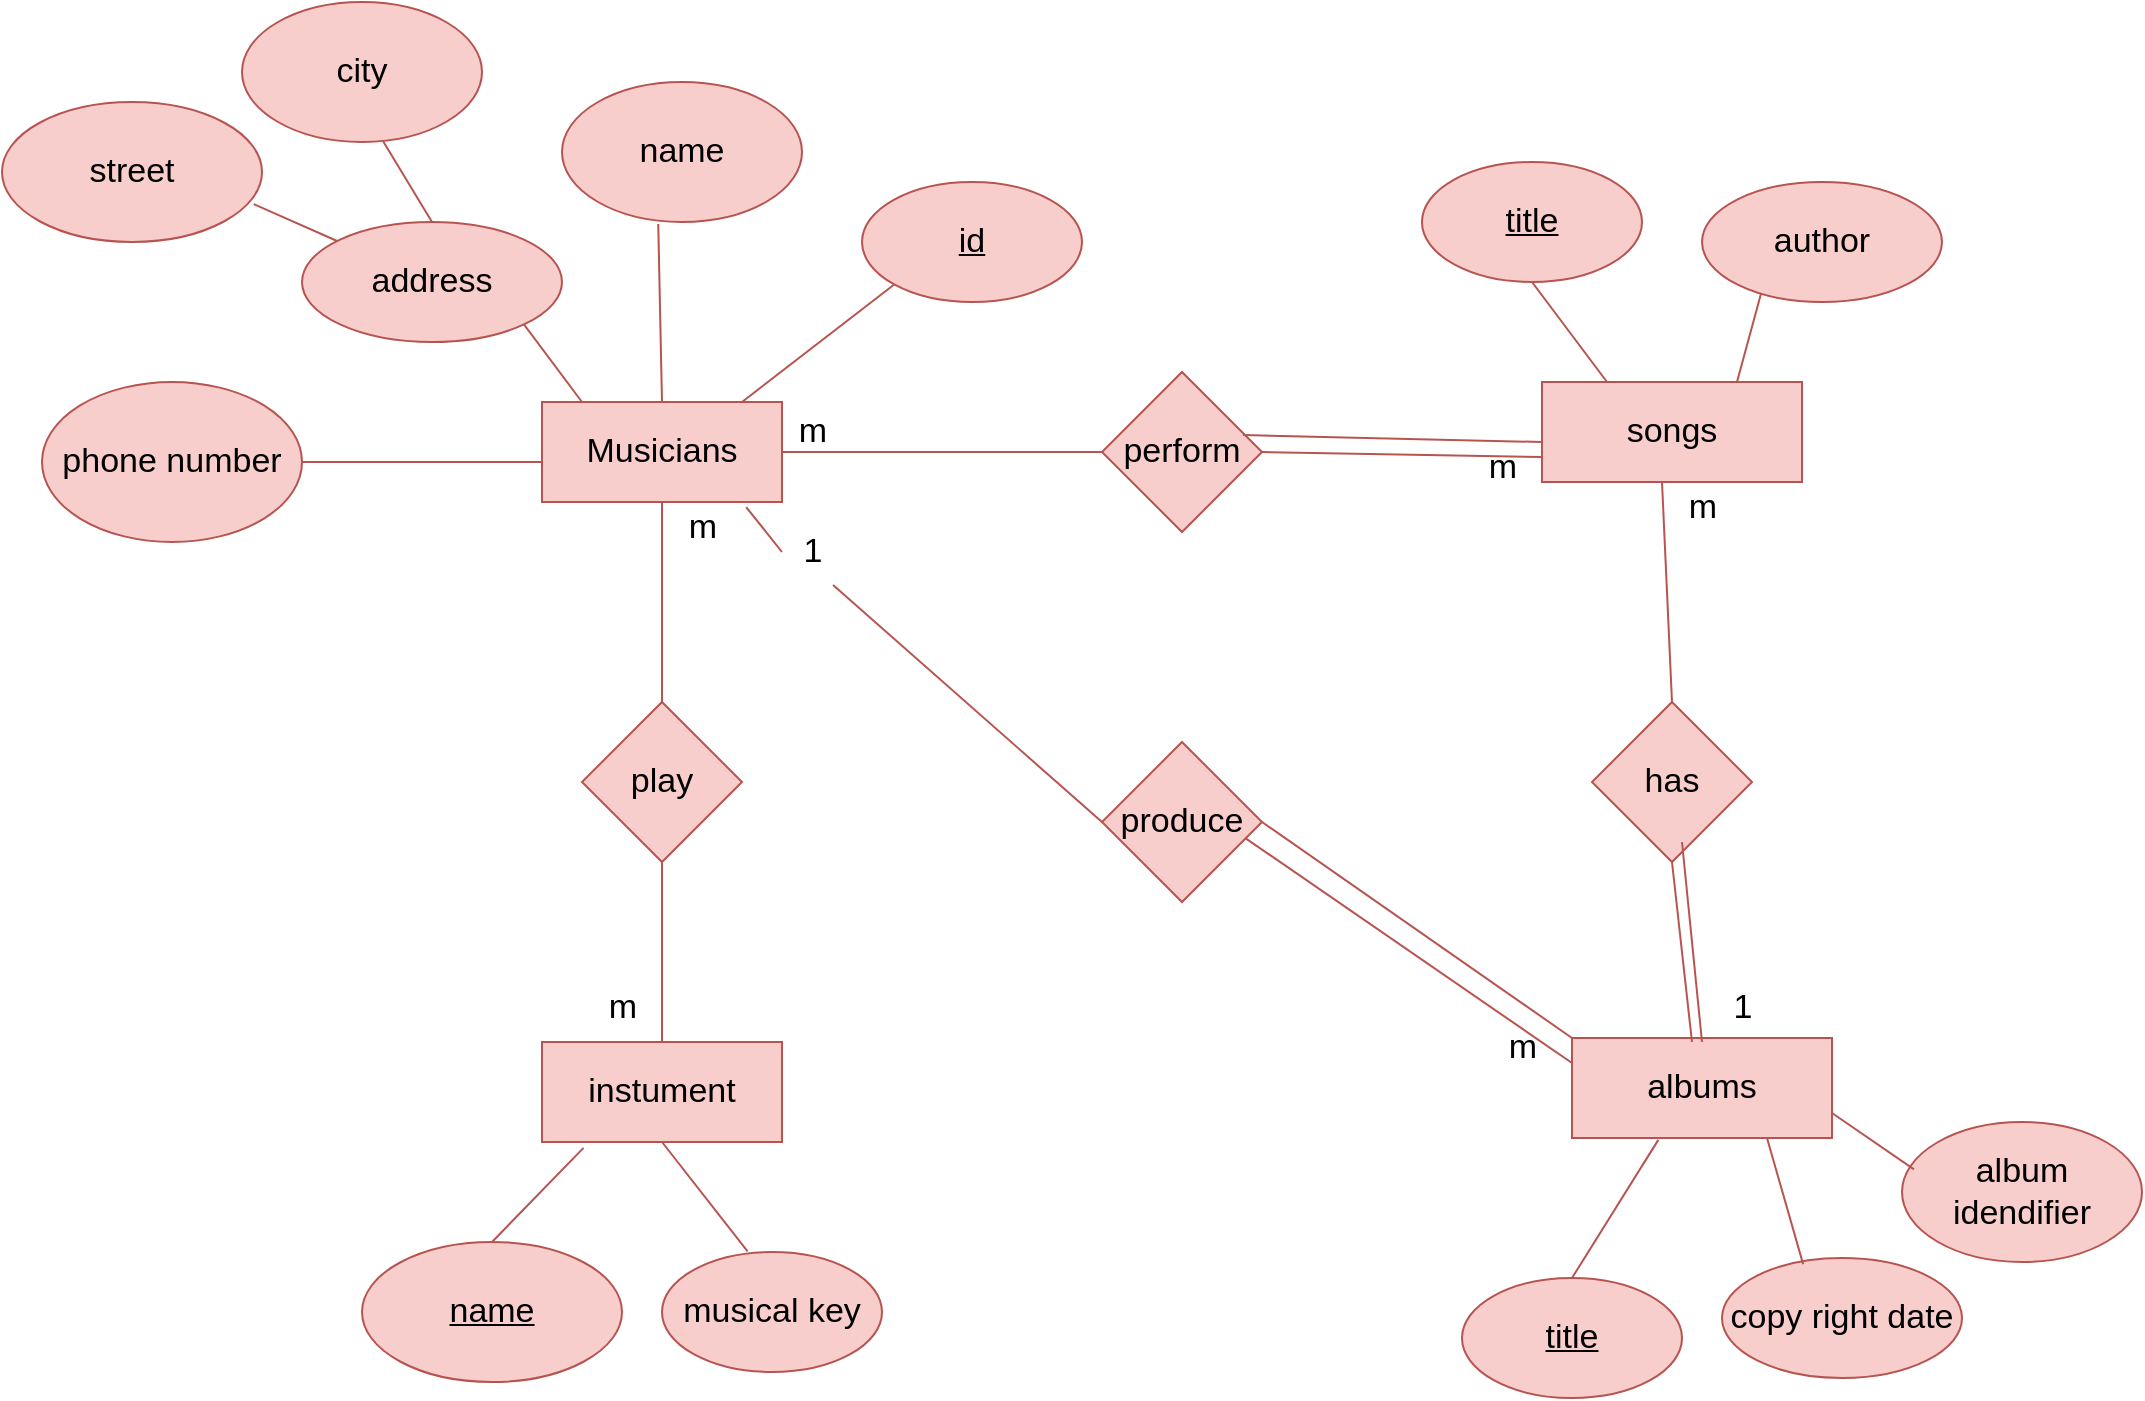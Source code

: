 <mxfile version="21.6.6" type="device">
  <diagram name="Page-1" id="yMpTU5p-G9wKAhyfBIfd">
    <mxGraphModel dx="1642" dy="1534" grid="1" gridSize="10" guides="1" tooltips="1" connect="1" arrows="1" fold="1" page="1" pageScale="1" pageWidth="850" pageHeight="1100" math="0" shadow="0">
      <root>
        <mxCell id="0" />
        <mxCell id="1" parent="0" />
        <mxCell id="3lc1lyFvEJLZcT9KBqFn-1" value="Musicians" style="rounded=0;whiteSpace=wrap;html=1;fontSize=17;fillColor=#f8cecc;strokeColor=#b85450;" parent="1" vertex="1">
          <mxGeometry x="120" y="120" width="120" height="50" as="geometry" />
        </mxCell>
        <mxCell id="3lc1lyFvEJLZcT9KBqFn-2" value="&lt;u style=&quot;font-size: 17px;&quot;&gt;id&lt;/u&gt;" style="ellipse;whiteSpace=wrap;html=1;fontSize=17;fillColor=#f8cecc;strokeColor=#b85450;" parent="1" vertex="1">
          <mxGeometry x="280" y="10" width="110" height="60" as="geometry" />
        </mxCell>
        <mxCell id="3lc1lyFvEJLZcT9KBqFn-3" value="name" style="ellipse;whiteSpace=wrap;html=1;fontSize=17;fillColor=#f8cecc;strokeColor=#b85450;" parent="1" vertex="1">
          <mxGeometry x="130" y="-40" width="120" height="70" as="geometry" />
        </mxCell>
        <mxCell id="3lc1lyFvEJLZcT9KBqFn-4" value="address" style="ellipse;whiteSpace=wrap;html=1;fontSize=17;fillColor=#f8cecc;strokeColor=#b85450;" parent="1" vertex="1">
          <mxGeometry y="30" width="130" height="60" as="geometry" />
        </mxCell>
        <mxCell id="3lc1lyFvEJLZcT9KBqFn-5" value="city" style="ellipse;whiteSpace=wrap;html=1;fontSize=17;fillColor=#f8cecc;strokeColor=#b85450;" parent="1" vertex="1">
          <mxGeometry x="-30" y="-80" width="120" height="70" as="geometry" />
        </mxCell>
        <mxCell id="3lc1lyFvEJLZcT9KBqFn-6" value="street" style="ellipse;whiteSpace=wrap;html=1;fontSize=17;fillColor=#f8cecc;strokeColor=#b85450;" parent="1" vertex="1">
          <mxGeometry x="-150" y="-30" width="130" height="70" as="geometry" />
        </mxCell>
        <mxCell id="3lc1lyFvEJLZcT9KBqFn-7" value="" style="endArrow=none;html=1;rounded=0;entryX=0.401;entryY=1.015;entryDx=0;entryDy=0;entryPerimeter=0;fontSize=17;fillColor=#f8cecc;strokeColor=#b85450;" parent="1" target="3lc1lyFvEJLZcT9KBqFn-3" edge="1">
          <mxGeometry width="50" height="50" relative="1" as="geometry">
            <mxPoint x="180" y="120" as="sourcePoint" />
            <mxPoint x="230" y="70" as="targetPoint" />
          </mxGeometry>
        </mxCell>
        <mxCell id="3lc1lyFvEJLZcT9KBqFn-8" value="" style="endArrow=none;html=1;rounded=0;entryX=0;entryY=1;entryDx=0;entryDy=0;fontSize=17;fillColor=#f8cecc;strokeColor=#b85450;" parent="1" target="3lc1lyFvEJLZcT9KBqFn-2" edge="1">
          <mxGeometry width="50" height="50" relative="1" as="geometry">
            <mxPoint x="220" y="120" as="sourcePoint" />
            <mxPoint x="270" y="70" as="targetPoint" />
          </mxGeometry>
        </mxCell>
        <mxCell id="3lc1lyFvEJLZcT9KBqFn-9" value="phone number" style="ellipse;whiteSpace=wrap;html=1;fontSize=17;fillColor=#f8cecc;strokeColor=#b85450;" parent="1" vertex="1">
          <mxGeometry x="-130" y="110" width="130" height="80" as="geometry" />
        </mxCell>
        <mxCell id="3lc1lyFvEJLZcT9KBqFn-10" value="" style="endArrow=none;html=1;rounded=0;exitX=1;exitY=0.5;exitDx=0;exitDy=0;fontSize=17;fillColor=#f8cecc;strokeColor=#b85450;" parent="1" source="3lc1lyFvEJLZcT9KBqFn-9" edge="1">
          <mxGeometry width="50" height="50" relative="1" as="geometry">
            <mxPoint x="70" y="200" as="sourcePoint" />
            <mxPoint x="120" y="150" as="targetPoint" />
          </mxGeometry>
        </mxCell>
        <mxCell id="3lc1lyFvEJLZcT9KBqFn-11" value="" style="endArrow=none;html=1;rounded=0;exitX=1;exitY=1;exitDx=0;exitDy=0;fontSize=17;fillColor=#f8cecc;strokeColor=#b85450;" parent="1" source="3lc1lyFvEJLZcT9KBqFn-4" edge="1">
          <mxGeometry width="50" height="50" relative="1" as="geometry">
            <mxPoint x="90" y="170" as="sourcePoint" />
            <mxPoint x="140" y="120" as="targetPoint" />
          </mxGeometry>
        </mxCell>
        <mxCell id="3lc1lyFvEJLZcT9KBqFn-12" value="" style="endArrow=none;html=1;rounded=0;exitX=0.5;exitY=0;exitDx=0;exitDy=0;entryX=0.588;entryY=0.995;entryDx=0;entryDy=0;entryPerimeter=0;fontSize=17;fillColor=#f8cecc;strokeColor=#b85450;" parent="1" source="3lc1lyFvEJLZcT9KBqFn-4" target="3lc1lyFvEJLZcT9KBqFn-5" edge="1">
          <mxGeometry width="50" height="50" relative="1" as="geometry">
            <mxPoint y="50" as="sourcePoint" />
            <mxPoint x="50" as="targetPoint" />
          </mxGeometry>
        </mxCell>
        <mxCell id="3lc1lyFvEJLZcT9KBqFn-13" value="" style="endArrow=none;html=1;rounded=0;exitX=0.968;exitY=0.729;exitDx=0;exitDy=0;exitPerimeter=0;fontSize=17;fillColor=#f8cecc;strokeColor=#b85450;" parent="1" source="3lc1lyFvEJLZcT9KBqFn-6" target="3lc1lyFvEJLZcT9KBqFn-4" edge="1">
          <mxGeometry width="50" height="50" relative="1" as="geometry">
            <mxPoint x="-50" y="100" as="sourcePoint" />
            <mxPoint y="50" as="targetPoint" />
          </mxGeometry>
        </mxCell>
        <mxCell id="3lc1lyFvEJLZcT9KBqFn-14" value="instument" style="rounded=0;whiteSpace=wrap;html=1;fontSize=17;fillColor=#f8cecc;strokeColor=#b85450;" parent="1" vertex="1">
          <mxGeometry x="120" y="440" width="120" height="50" as="geometry" />
        </mxCell>
        <mxCell id="3lc1lyFvEJLZcT9KBqFn-15" value="name" style="ellipse;whiteSpace=wrap;html=1;fontStyle=4;fontSize=17;fillColor=#f8cecc;strokeColor=#b85450;" parent="1" vertex="1">
          <mxGeometry x="30" y="540" width="130" height="70" as="geometry" />
        </mxCell>
        <mxCell id="3lc1lyFvEJLZcT9KBqFn-16" value="musical key" style="ellipse;whiteSpace=wrap;html=1;fontSize=17;fillColor=#f8cecc;strokeColor=#b85450;" parent="1" vertex="1">
          <mxGeometry x="180" y="545" width="110" height="60" as="geometry" />
        </mxCell>
        <mxCell id="3lc1lyFvEJLZcT9KBqFn-17" value="" style="endArrow=none;html=1;rounded=0;exitX=0.5;exitY=0;exitDx=0;exitDy=0;entryX=0.173;entryY=1.059;entryDx=0;entryDy=0;entryPerimeter=0;fontSize=17;fillColor=#f8cecc;strokeColor=#b85450;" parent="1" source="3lc1lyFvEJLZcT9KBqFn-15" target="3lc1lyFvEJLZcT9KBqFn-14" edge="1">
          <mxGeometry width="50" height="50" relative="1" as="geometry">
            <mxPoint x="80" y="500" as="sourcePoint" />
            <mxPoint x="130" y="450" as="targetPoint" />
          </mxGeometry>
        </mxCell>
        <mxCell id="3lc1lyFvEJLZcT9KBqFn-18" value="" style="endArrow=none;html=1;rounded=0;exitX=0.389;exitY=-0.005;exitDx=0;exitDy=0;exitPerimeter=0;entryX=0.5;entryY=1;entryDx=0;entryDy=0;fontSize=17;fillColor=#f8cecc;strokeColor=#b85450;" parent="1" source="3lc1lyFvEJLZcT9KBqFn-16" target="3lc1lyFvEJLZcT9KBqFn-14" edge="1">
          <mxGeometry width="50" height="50" relative="1" as="geometry">
            <mxPoint x="140" y="500" as="sourcePoint" />
            <mxPoint x="190" y="450" as="targetPoint" />
          </mxGeometry>
        </mxCell>
        <mxCell id="3lc1lyFvEJLZcT9KBqFn-19" value="albums" style="rounded=0;whiteSpace=wrap;html=1;fontSize=17;fillColor=#f8cecc;strokeColor=#b85450;" parent="1" vertex="1">
          <mxGeometry x="635" y="438" width="130" height="50" as="geometry" />
        </mxCell>
        <mxCell id="3lc1lyFvEJLZcT9KBqFn-20" value="&lt;u style=&quot;font-size: 17px;&quot;&gt;title&lt;/u&gt;" style="ellipse;whiteSpace=wrap;html=1;fontSize=17;fillColor=#f8cecc;strokeColor=#b85450;" parent="1" vertex="1">
          <mxGeometry x="580" y="558" width="110" height="60" as="geometry" />
        </mxCell>
        <mxCell id="3lc1lyFvEJLZcT9KBqFn-21" value="copy right date" style="ellipse;whiteSpace=wrap;html=1;fontSize=17;fillColor=#f8cecc;strokeColor=#b85450;" parent="1" vertex="1">
          <mxGeometry x="710" y="548" width="120" height="60" as="geometry" />
        </mxCell>
        <mxCell id="3lc1lyFvEJLZcT9KBqFn-22" value="album idendifier" style="ellipse;whiteSpace=wrap;html=1;fontSize=17;fillColor=#f8cecc;strokeColor=#b85450;" parent="1" vertex="1">
          <mxGeometry x="800" y="480" width="120" height="70" as="geometry" />
        </mxCell>
        <mxCell id="3lc1lyFvEJLZcT9KBqFn-23" value="" style="endArrow=none;html=1;rounded=0;exitX=0.5;exitY=0;exitDx=0;exitDy=0;entryX=0.332;entryY=1.019;entryDx=0;entryDy=0;entryPerimeter=0;fontSize=17;fillColor=#f8cecc;strokeColor=#b85450;" parent="1" source="3lc1lyFvEJLZcT9KBqFn-20" target="3lc1lyFvEJLZcT9KBqFn-19" edge="1">
          <mxGeometry width="50" height="50" relative="1" as="geometry">
            <mxPoint x="590" y="528" as="sourcePoint" />
            <mxPoint x="640" y="478" as="targetPoint" />
          </mxGeometry>
        </mxCell>
        <mxCell id="3lc1lyFvEJLZcT9KBqFn-24" value="" style="endArrow=none;html=1;rounded=0;exitX=0.338;exitY=0.051;exitDx=0;exitDy=0;exitPerimeter=0;entryX=0.75;entryY=1;entryDx=0;entryDy=0;fontSize=17;fillColor=#f8cecc;strokeColor=#b85450;" parent="1" source="3lc1lyFvEJLZcT9KBqFn-21" target="3lc1lyFvEJLZcT9KBqFn-19" edge="1">
          <mxGeometry width="50" height="50" relative="1" as="geometry">
            <mxPoint x="650" y="528" as="sourcePoint" />
            <mxPoint x="700" y="478" as="targetPoint" />
          </mxGeometry>
        </mxCell>
        <mxCell id="3lc1lyFvEJLZcT9KBqFn-25" value="" style="endArrow=none;html=1;rounded=0;exitX=0.05;exitY=0.338;exitDx=0;exitDy=0;exitPerimeter=0;entryX=1;entryY=0.75;entryDx=0;entryDy=0;fontSize=17;fillColor=#f8cecc;strokeColor=#b85450;" parent="1" source="3lc1lyFvEJLZcT9KBqFn-22" target="3lc1lyFvEJLZcT9KBqFn-19" edge="1">
          <mxGeometry width="50" height="50" relative="1" as="geometry">
            <mxPoint x="670" y="508" as="sourcePoint" />
            <mxPoint x="720" y="458" as="targetPoint" />
          </mxGeometry>
        </mxCell>
        <mxCell id="3lc1lyFvEJLZcT9KBqFn-28" value="songs" style="rounded=0;whiteSpace=wrap;html=1;fontSize=17;fillColor=#f8cecc;strokeColor=#b85450;" parent="1" vertex="1">
          <mxGeometry x="620" y="110" width="130" height="50" as="geometry" />
        </mxCell>
        <mxCell id="3lc1lyFvEJLZcT9KBqFn-29" value="&lt;u style=&quot;font-size: 17px;&quot;&gt;title&lt;/u&gt;" style="ellipse;whiteSpace=wrap;html=1;fontSize=17;fillColor=#f8cecc;strokeColor=#b85450;" parent="1" vertex="1">
          <mxGeometry x="560" width="110" height="60" as="geometry" />
        </mxCell>
        <mxCell id="3lc1lyFvEJLZcT9KBqFn-30" value="author" style="ellipse;whiteSpace=wrap;html=1;fontSize=17;fillColor=#f8cecc;strokeColor=#b85450;" parent="1" vertex="1">
          <mxGeometry x="700" y="10" width="120" height="60" as="geometry" />
        </mxCell>
        <mxCell id="3lc1lyFvEJLZcT9KBqFn-32" value="" style="endArrow=none;html=1;rounded=0;exitX=0.5;exitY=1;exitDx=0;exitDy=0;entryX=0.25;entryY=0;entryDx=0;entryDy=0;fontSize=17;fillColor=#f8cecc;strokeColor=#b85450;" parent="1" source="3lc1lyFvEJLZcT9KBqFn-29" target="3lc1lyFvEJLZcT9KBqFn-28" edge="1">
          <mxGeometry width="50" height="50" relative="1" as="geometry">
            <mxPoint x="610" y="200" as="sourcePoint" />
            <mxPoint x="660" y="150" as="targetPoint" />
          </mxGeometry>
        </mxCell>
        <mxCell id="3lc1lyFvEJLZcT9KBqFn-33" value="" style="endArrow=none;html=1;rounded=0;exitX=0.246;exitY=0.93;exitDx=0;exitDy=0;exitPerimeter=0;entryX=0.75;entryY=0;entryDx=0;entryDy=0;fontSize=17;fillColor=#f8cecc;strokeColor=#b85450;" parent="1" source="3lc1lyFvEJLZcT9KBqFn-30" target="3lc1lyFvEJLZcT9KBqFn-28" edge="1">
          <mxGeometry width="50" height="50" relative="1" as="geometry">
            <mxPoint x="670" y="200" as="sourcePoint" />
            <mxPoint x="720" y="150" as="targetPoint" />
          </mxGeometry>
        </mxCell>
        <mxCell id="3lc1lyFvEJLZcT9KBqFn-35" value="play" style="rhombus;whiteSpace=wrap;html=1;fontSize=17;fillColor=#f8cecc;strokeColor=#b85450;" parent="1" vertex="1">
          <mxGeometry x="140" y="270" width="80" height="80" as="geometry" />
        </mxCell>
        <mxCell id="3lc1lyFvEJLZcT9KBqFn-36" value="" style="endArrow=none;html=1;rounded=0;exitX=0.5;exitY=0;exitDx=0;exitDy=0;entryX=0.5;entryY=1;entryDx=0;entryDy=0;fontSize=17;fillColor=#f8cecc;strokeColor=#b85450;" parent="1" source="3lc1lyFvEJLZcT9KBqFn-35" target="3lc1lyFvEJLZcT9KBqFn-1" edge="1">
          <mxGeometry width="50" height="50" relative="1" as="geometry">
            <mxPoint x="120" y="220" as="sourcePoint" />
            <mxPoint x="170" y="170" as="targetPoint" />
          </mxGeometry>
        </mxCell>
        <mxCell id="3lc1lyFvEJLZcT9KBqFn-37" value="" style="endArrow=none;html=1;rounded=0;exitX=0.5;exitY=0;exitDx=0;exitDy=0;entryX=0.5;entryY=1;entryDx=0;entryDy=0;fontSize=17;fillColor=#f8cecc;strokeColor=#b85450;" parent="1" source="3lc1lyFvEJLZcT9KBqFn-14" target="3lc1lyFvEJLZcT9KBqFn-35" edge="1">
          <mxGeometry width="50" height="50" relative="1" as="geometry">
            <mxPoint x="130" y="400" as="sourcePoint" />
            <mxPoint x="180" y="350" as="targetPoint" />
          </mxGeometry>
        </mxCell>
        <mxCell id="3lc1lyFvEJLZcT9KBqFn-38" value="m" style="text;html=1;align=center;verticalAlign=middle;resizable=0;points=[];autosize=1;fontSize=17;" parent="1" vertex="1">
          <mxGeometry x="140" y="408" width="40" height="30" as="geometry" />
        </mxCell>
        <mxCell id="3lc1lyFvEJLZcT9KBqFn-39" value="m" style="text;html=1;align=center;verticalAlign=middle;resizable=0;points=[];autosize=1;fontSize=17;" parent="1" vertex="1">
          <mxGeometry x="180" y="168" width="40" height="30" as="geometry" />
        </mxCell>
        <mxCell id="3lc1lyFvEJLZcT9KBqFn-41" value="has" style="rhombus;whiteSpace=wrap;html=1;fontSize=17;fillColor=#f8cecc;strokeColor=#b85450;" parent="1" vertex="1">
          <mxGeometry x="645" y="270" width="80" height="80" as="geometry" />
        </mxCell>
        <mxCell id="3lc1lyFvEJLZcT9KBqFn-42" value="" style="endArrow=none;html=1;rounded=0;entryX=0.5;entryY=1;entryDx=0;entryDy=0;fontSize=17;fillColor=#f8cecc;strokeColor=#b85450;" parent="1" target="3lc1lyFvEJLZcT9KBqFn-41" edge="1">
          <mxGeometry width="50" height="50" relative="1" as="geometry">
            <mxPoint x="695" y="440" as="sourcePoint" />
            <mxPoint x="690" y="350" as="targetPoint" />
          </mxGeometry>
        </mxCell>
        <mxCell id="3lc1lyFvEJLZcT9KBqFn-45" value="m" style="text;html=1;align=center;verticalAlign=middle;resizable=0;points=[];autosize=1;fontSize=17;" parent="1" vertex="1">
          <mxGeometry x="680" y="158" width="40" height="30" as="geometry" />
        </mxCell>
        <mxCell id="3lc1lyFvEJLZcT9KBqFn-46" value="" style="endArrow=none;html=1;rounded=0;fontSize=17;fillColor=#f8cecc;strokeColor=#b85450;" parent="1" edge="1">
          <mxGeometry width="50" height="50" relative="1" as="geometry">
            <mxPoint x="700" y="440" as="sourcePoint" />
            <mxPoint x="690" y="340" as="targetPoint" />
          </mxGeometry>
        </mxCell>
        <mxCell id="3lc1lyFvEJLZcT9KBqFn-47" value="" style="endArrow=none;html=1;rounded=0;exitX=0.5;exitY=0;exitDx=0;exitDy=0;fontSize=17;fillColor=#f8cecc;strokeColor=#b85450;" parent="1" source="3lc1lyFvEJLZcT9KBqFn-41" edge="1">
          <mxGeometry width="50" height="50" relative="1" as="geometry">
            <mxPoint x="630" y="210" as="sourcePoint" />
            <mxPoint x="680" y="160" as="targetPoint" />
          </mxGeometry>
        </mxCell>
        <mxCell id="3lc1lyFvEJLZcT9KBqFn-48" value="1" style="text;html=1;align=center;verticalAlign=middle;resizable=0;points=[];autosize=1;fontSize=17;" parent="1" vertex="1">
          <mxGeometry x="705" y="408" width="30" height="30" as="geometry" />
        </mxCell>
        <mxCell id="3lc1lyFvEJLZcT9KBqFn-50" value="perform" style="rhombus;whiteSpace=wrap;html=1;fontSize=17;fillColor=#f8cecc;strokeColor=#b85450;" parent="1" vertex="1">
          <mxGeometry x="400" y="105" width="80" height="80" as="geometry" />
        </mxCell>
        <mxCell id="3lc1lyFvEJLZcT9KBqFn-51" value="" style="endArrow=none;html=1;rounded=0;entryX=0;entryY=0.5;entryDx=0;entryDy=0;exitX=1;exitY=0.5;exitDx=0;exitDy=0;fontSize=17;fillColor=#f8cecc;strokeColor=#b85450;" parent="1" source="3lc1lyFvEJLZcT9KBqFn-1" target="3lc1lyFvEJLZcT9KBqFn-50" edge="1">
          <mxGeometry width="50" height="50" relative="1" as="geometry">
            <mxPoint x="240" y="160" as="sourcePoint" />
            <mxPoint x="290" y="110" as="targetPoint" />
          </mxGeometry>
        </mxCell>
        <mxCell id="3lc1lyFvEJLZcT9KBqFn-52" value="" style="endArrow=none;html=1;rounded=0;entryX=0;entryY=0.75;entryDx=0;entryDy=0;exitX=1;exitY=0.5;exitDx=0;exitDy=0;fontSize=17;fillColor=#f8cecc;strokeColor=#b85450;" parent="1" source="3lc1lyFvEJLZcT9KBqFn-50" target="3lc1lyFvEJLZcT9KBqFn-28" edge="1">
          <mxGeometry width="50" height="50" relative="1" as="geometry">
            <mxPoint x="550" y="210" as="sourcePoint" />
            <mxPoint x="600" y="160" as="targetPoint" />
          </mxGeometry>
        </mxCell>
        <mxCell id="3lc1lyFvEJLZcT9KBqFn-53" value="m" style="text;html=1;align=center;verticalAlign=middle;resizable=0;points=[];autosize=1;fontSize=17;" parent="1" vertex="1">
          <mxGeometry x="235" y="120" width="40" height="30" as="geometry" />
        </mxCell>
        <mxCell id="3lc1lyFvEJLZcT9KBqFn-54" value="m" style="text;html=1;align=center;verticalAlign=middle;resizable=0;points=[];autosize=1;fontSize=17;" parent="1" vertex="1">
          <mxGeometry x="580" y="138" width="40" height="30" as="geometry" />
        </mxCell>
        <mxCell id="3lc1lyFvEJLZcT9KBqFn-55" value="produce" style="rhombus;whiteSpace=wrap;html=1;fontSize=17;fillColor=#f8cecc;strokeColor=#b85450;" parent="1" vertex="1">
          <mxGeometry x="400" y="290" width="80" height="80" as="geometry" />
        </mxCell>
        <mxCell id="3lc1lyFvEJLZcT9KBqFn-56" value="" style="endArrow=none;html=1;rounded=0;exitX=0.851;exitY=1.052;exitDx=0;exitDy=0;exitPerimeter=0;entryX=0;entryY=0.5;entryDx=0;entryDy=0;fontSize=17;fillColor=#f8cecc;strokeColor=#b85450;" parent="1" source="3lc1lyFvEJLZcT9KBqFn-60" target="3lc1lyFvEJLZcT9KBqFn-55" edge="1">
          <mxGeometry width="50" height="50" relative="1" as="geometry">
            <mxPoint x="350" y="380" as="sourcePoint" />
            <mxPoint x="400" y="330" as="targetPoint" />
          </mxGeometry>
        </mxCell>
        <mxCell id="3lc1lyFvEJLZcT9KBqFn-57" value="" style="endArrow=none;html=1;rounded=0;entryX=0;entryY=0;entryDx=0;entryDy=0;exitX=1;exitY=0.5;exitDx=0;exitDy=0;fontSize=17;fillColor=#f8cecc;strokeColor=#b85450;" parent="1" source="3lc1lyFvEJLZcT9KBqFn-55" target="3lc1lyFvEJLZcT9KBqFn-19" edge="1">
          <mxGeometry width="50" height="50" relative="1" as="geometry">
            <mxPoint x="480" y="340" as="sourcePoint" />
            <mxPoint x="530" y="290" as="targetPoint" />
          </mxGeometry>
        </mxCell>
        <mxCell id="3lc1lyFvEJLZcT9KBqFn-61" value="m" style="text;html=1;align=center;verticalAlign=middle;resizable=0;points=[];autosize=1;fontSize=17;" parent="1" vertex="1">
          <mxGeometry x="590" y="428" width="40" height="30" as="geometry" />
        </mxCell>
        <mxCell id="3lc1lyFvEJLZcT9KBqFn-62" value="" style="endArrow=none;html=1;rounded=0;entryX=0;entryY=0.25;entryDx=0;entryDy=0;exitX=0.898;exitY=0.602;exitDx=0;exitDy=0;exitPerimeter=0;fontSize=17;fillColor=#f8cecc;strokeColor=#b85450;" parent="1" source="3lc1lyFvEJLZcT9KBqFn-55" target="3lc1lyFvEJLZcT9KBqFn-19" edge="1">
          <mxGeometry width="50" height="50" relative="1" as="geometry">
            <mxPoint x="560" y="320" as="sourcePoint" />
            <mxPoint x="610" y="270" as="targetPoint" />
          </mxGeometry>
        </mxCell>
        <mxCell id="3lc1lyFvEJLZcT9KBqFn-63" value="" style="endArrow=none;html=1;rounded=0;exitX=0.851;exitY=1.052;exitDx=0;exitDy=0;exitPerimeter=0;entryX=0;entryY=0.5;entryDx=0;entryDy=0;fontSize=17;fillColor=#f8cecc;strokeColor=#b85450;" parent="1" source="3lc1lyFvEJLZcT9KBqFn-1" target="3lc1lyFvEJLZcT9KBqFn-60" edge="1">
          <mxGeometry width="50" height="50" relative="1" as="geometry">
            <mxPoint x="222" y="173" as="sourcePoint" />
            <mxPoint x="400" y="330" as="targetPoint" />
          </mxGeometry>
        </mxCell>
        <mxCell id="3lc1lyFvEJLZcT9KBqFn-60" value="1" style="text;html=1;align=center;verticalAlign=middle;resizable=0;points=[];autosize=1;fontSize=17;" parent="1" vertex="1">
          <mxGeometry x="240" y="180" width="30" height="30" as="geometry" />
        </mxCell>
        <mxCell id="3lc1lyFvEJLZcT9KBqFn-64" value="" style="endArrow=none;html=1;rounded=0;exitX=0.881;exitY=0.394;exitDx=0;exitDy=0;exitPerimeter=0;fontSize=17;fillColor=#f8cecc;strokeColor=#b85450;" parent="1" source="3lc1lyFvEJLZcT9KBqFn-50" edge="1">
          <mxGeometry width="50" height="50" relative="1" as="geometry">
            <mxPoint x="520" y="170" as="sourcePoint" />
            <mxPoint x="620" y="140" as="targetPoint" />
          </mxGeometry>
        </mxCell>
      </root>
    </mxGraphModel>
  </diagram>
</mxfile>
